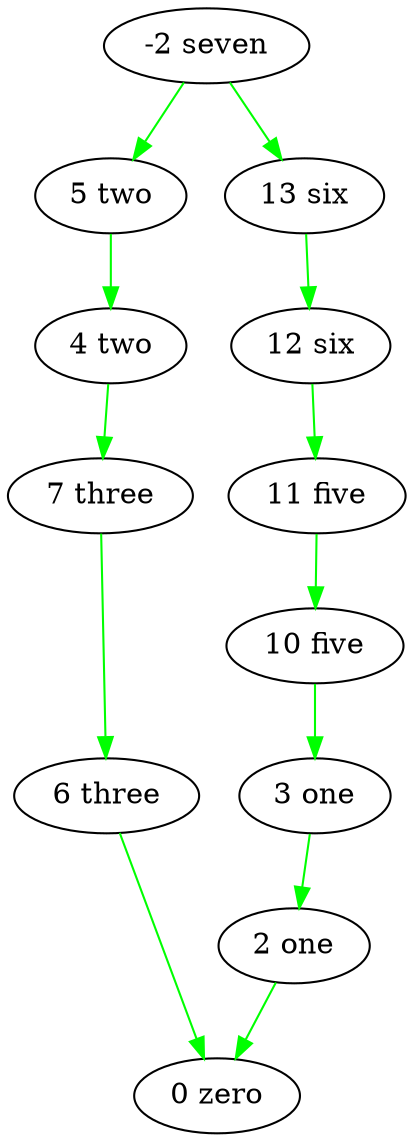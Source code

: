 digraph 5 {
	"0 zero";
	"3 one";
	"2 one";
	"5 two";
	"4 two";
	"7 three";
	"6 three";
	"11 five";
	"10 five";
	"13 six";
	"12 six";
	"-2 seven";
	"6 three" -> "0 zero" [dir = forward color = "green"];
	"2 one" -> "0 zero" [dir = forward color = "green"];
	"10 five" -> "3 one" [dir = forward color = "green"];
	"3 one" -> "2 one" [dir = forward color = "green"];
	"-2 seven" -> "5 two" [dir = forward color = "green"];
	"5 two" -> "4 two" [dir = forward color = "green"];
	"4 two" -> "7 three" [dir = forward color = "green"];
	"7 three" -> "6 three" [dir = forward color = "green"];
	"12 six" -> "11 five" [dir = forward color = "green"];
	"11 five" -> "10 five" [dir = forward color = "green"];
	"-2 seven" -> "13 six" [dir = forward color = "green"];
	"13 six" -> "12 six" [dir = forward color = "green"];
	}
